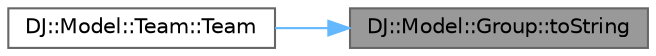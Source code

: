 digraph "DJ::Model::Group::toString"
{
 // LATEX_PDF_SIZE
  bgcolor="transparent";
  edge [fontname=Helvetica,fontsize=10,labelfontname=Helvetica,labelfontsize=10];
  node [fontname=Helvetica,fontsize=10,shape=box,height=0.2,width=0.4];
  rankdir="RL";
  Node1 [id="Node000001",label="DJ::Model::Group::toString",height=0.2,width=0.4,color="gray40", fillcolor="grey60", style="filled", fontcolor="black",tooltip="Returns a string representing this group."];
  Node1 -> Node2 [id="edge1_Node000001_Node000002",dir="back",color="steelblue1",style="solid",tooltip=" "];
  Node2 [id="Node000002",label="DJ::Model::Team::Team",height=0.2,width=0.4,color="grey40", fillcolor="white", style="filled",URL="$class_d_j_1_1_model_1_1_team.html#adf064e35fafc9cffb884babee22a3797",tooltip="Constructs a new team."];
}
